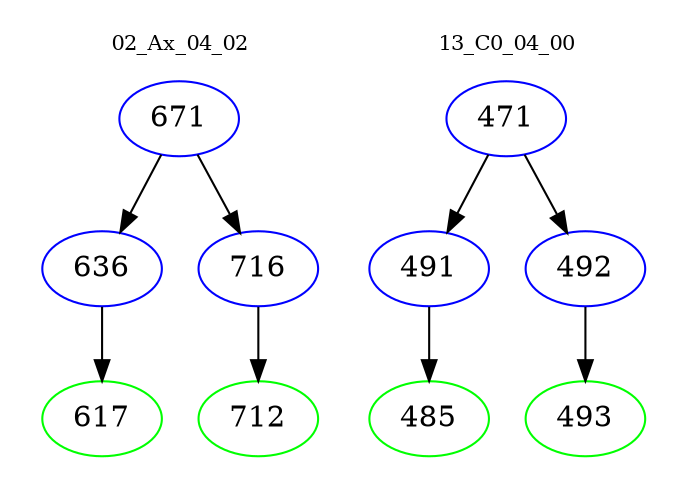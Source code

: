 digraph{
subgraph cluster_0 {
color = white
label = "02_Ax_04_02";
fontsize=10;
T0_671 [label="671", color="blue"]
T0_671 -> T0_636 [color="black"]
T0_636 [label="636", color="blue"]
T0_636 -> T0_617 [color="black"]
T0_617 [label="617", color="green"]
T0_671 -> T0_716 [color="black"]
T0_716 [label="716", color="blue"]
T0_716 -> T0_712 [color="black"]
T0_712 [label="712", color="green"]
}
subgraph cluster_1 {
color = white
label = "13_C0_04_00";
fontsize=10;
T1_471 [label="471", color="blue"]
T1_471 -> T1_491 [color="black"]
T1_491 [label="491", color="blue"]
T1_491 -> T1_485 [color="black"]
T1_485 [label="485", color="green"]
T1_471 -> T1_492 [color="black"]
T1_492 [label="492", color="blue"]
T1_492 -> T1_493 [color="black"]
T1_493 [label="493", color="green"]
}
}
